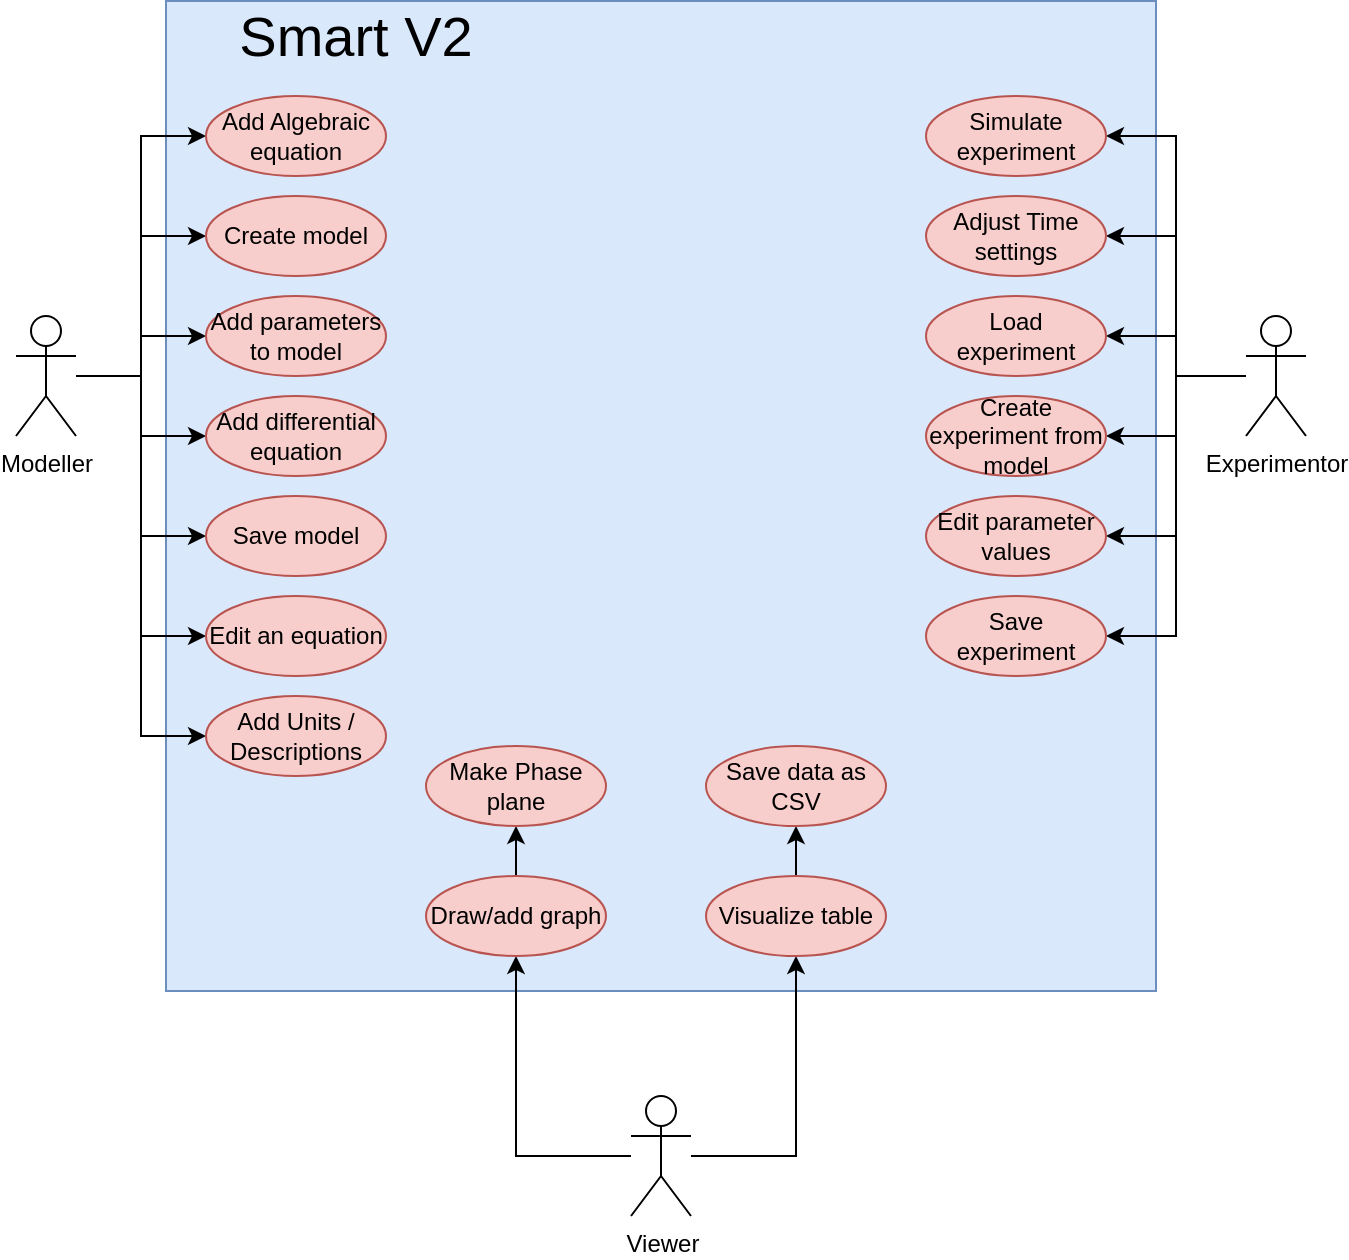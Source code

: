 <mxfile version="10.6.6" type="device"><diagram id="l25JHIkCNW2GhHRgmO6U" name="Page-1"><mxGraphModel dx="1158" dy="772" grid="1" gridSize="10" guides="1" tooltips="1" connect="1" arrows="1" fold="1" page="1" pageScale="1" pageWidth="850" pageHeight="1100" math="0" shadow="0"><root><mxCell id="0"/><mxCell id="1" parent="0"/><mxCell id="x-AQJ3GH7QEK3yO7PfLj-8" value="" style="whiteSpace=wrap;html=1;aspect=fixed;fillColor=#dae8fc;strokeColor=#6c8ebf;" parent="1" vertex="1"><mxGeometry x="140" y="62.5" width="495" height="495" as="geometry"/></mxCell><mxCell id="QslcklmamWEf0k0CA6Bx-20" style="edgeStyle=orthogonalEdgeStyle;rounded=0;orthogonalLoop=1;jettySize=auto;html=1;entryX=0;entryY=0.5;entryDx=0;entryDy=0;" parent="1" source="x-AQJ3GH7QEK3yO7PfLj-1" target="HfEdmUbgVCXdHQl6cEvE-1" edge="1"><mxGeometry relative="1" as="geometry"/></mxCell><mxCell id="QslcklmamWEf0k0CA6Bx-21" style="edgeStyle=orthogonalEdgeStyle;rounded=0;orthogonalLoop=1;jettySize=auto;html=1;entryX=0;entryY=0.5;entryDx=0;entryDy=0;" parent="1" source="x-AQJ3GH7QEK3yO7PfLj-1" target="x-AQJ3GH7QEK3yO7PfLj-14" edge="1"><mxGeometry relative="1" as="geometry"/></mxCell><mxCell id="QslcklmamWEf0k0CA6Bx-22" style="edgeStyle=orthogonalEdgeStyle;rounded=0;orthogonalLoop=1;jettySize=auto;html=1;entryX=0;entryY=0.5;entryDx=0;entryDy=0;" parent="1" source="x-AQJ3GH7QEK3yO7PfLj-1" target="x-AQJ3GH7QEK3yO7PfLj-19" edge="1"><mxGeometry relative="1" as="geometry"/></mxCell><mxCell id="QslcklmamWEf0k0CA6Bx-24" style="edgeStyle=orthogonalEdgeStyle;rounded=0;orthogonalLoop=1;jettySize=auto;html=1;entryX=0;entryY=0.5;entryDx=0;entryDy=0;" parent="1" source="x-AQJ3GH7QEK3yO7PfLj-1" target="x-AQJ3GH7QEK3yO7PfLj-20" edge="1"><mxGeometry relative="1" as="geometry"/></mxCell><mxCell id="QslcklmamWEf0k0CA6Bx-25" style="edgeStyle=orthogonalEdgeStyle;rounded=0;orthogonalLoop=1;jettySize=auto;html=1;entryX=0;entryY=0.5;entryDx=0;entryDy=0;" parent="1" source="x-AQJ3GH7QEK3yO7PfLj-1" target="x-AQJ3GH7QEK3yO7PfLj-15" edge="1"><mxGeometry relative="1" as="geometry"/></mxCell><mxCell id="QslcklmamWEf0k0CA6Bx-26" style="edgeStyle=orthogonalEdgeStyle;rounded=0;orthogonalLoop=1;jettySize=auto;html=1;entryX=0;entryY=0.5;entryDx=0;entryDy=0;" parent="1" source="x-AQJ3GH7QEK3yO7PfLj-1" target="HfEdmUbgVCXdHQl6cEvE-8" edge="1"><mxGeometry relative="1" as="geometry"/></mxCell><mxCell id="H_VxYS7hfg6Cu8cKVXJm-2" style="edgeStyle=orthogonalEdgeStyle;rounded=0;orthogonalLoop=1;jettySize=auto;html=1;entryX=0;entryY=0.5;entryDx=0;entryDy=0;" parent="1" source="x-AQJ3GH7QEK3yO7PfLj-1" target="H_VxYS7hfg6Cu8cKVXJm-1" edge="1"><mxGeometry relative="1" as="geometry"/></mxCell><mxCell id="x-AQJ3GH7QEK3yO7PfLj-1" value="Modeller" style="shape=umlActor;verticalLabelPosition=bottom;labelBackgroundColor=#ffffff;verticalAlign=top;html=1;" parent="1" vertex="1"><mxGeometry x="65" y="220" width="30" height="60" as="geometry"/></mxCell><mxCell id="QslcklmamWEf0k0CA6Bx-12" style="edgeStyle=orthogonalEdgeStyle;rounded=0;orthogonalLoop=1;jettySize=auto;html=1;entryX=1;entryY=0.5;entryDx=0;entryDy=0;" parent="1" source="x-AQJ3GH7QEK3yO7PfLj-7" target="HfEdmUbgVCXdHQl6cEvE-9" edge="1"><mxGeometry relative="1" as="geometry"/></mxCell><mxCell id="QslcklmamWEf0k0CA6Bx-13" style="edgeStyle=orthogonalEdgeStyle;rounded=0;orthogonalLoop=1;jettySize=auto;html=1;entryX=1;entryY=0.5;entryDx=0;entryDy=0;" parent="1" source="x-AQJ3GH7QEK3yO7PfLj-7" target="HfEdmUbgVCXdHQl6cEvE-7" edge="1"><mxGeometry relative="1" as="geometry"/></mxCell><mxCell id="QslcklmamWEf0k0CA6Bx-14" style="edgeStyle=orthogonalEdgeStyle;rounded=0;orthogonalLoop=1;jettySize=auto;html=1;entryX=1;entryY=0.5;entryDx=0;entryDy=0;" parent="1" source="x-AQJ3GH7QEK3yO7PfLj-7" target="x-AQJ3GH7QEK3yO7PfLj-16" edge="1"><mxGeometry relative="1" as="geometry"/></mxCell><mxCell id="QslcklmamWEf0k0CA6Bx-15" style="edgeStyle=orthogonalEdgeStyle;rounded=0;orthogonalLoop=1;jettySize=auto;html=1;entryX=1;entryY=0.5;entryDx=0;entryDy=0;" parent="1" source="x-AQJ3GH7QEK3yO7PfLj-7" target="x-AQJ3GH7QEK3yO7PfLj-17" edge="1"><mxGeometry relative="1" as="geometry"/></mxCell><mxCell id="QslcklmamWEf0k0CA6Bx-16" style="edgeStyle=orthogonalEdgeStyle;rounded=0;orthogonalLoop=1;jettySize=auto;html=1;entryX=1;entryY=0.5;entryDx=0;entryDy=0;" parent="1" source="x-AQJ3GH7QEK3yO7PfLj-7" target="x-AQJ3GH7QEK3yO7PfLj-18" edge="1"><mxGeometry relative="1" as="geometry"/></mxCell><mxCell id="QslcklmamWEf0k0CA6Bx-17" style="edgeStyle=orthogonalEdgeStyle;rounded=0;orthogonalLoop=1;jettySize=auto;html=1;entryX=1;entryY=0.5;entryDx=0;entryDy=0;" parent="1" source="x-AQJ3GH7QEK3yO7PfLj-7" target="x-AQJ3GH7QEK3yO7PfLj-25" edge="1"><mxGeometry relative="1" as="geometry"/></mxCell><mxCell id="x-AQJ3GH7QEK3yO7PfLj-7" value="Experimentor" style="shape=umlActor;verticalLabelPosition=bottom;labelBackgroundColor=#ffffff;verticalAlign=top;html=1;" parent="1" vertex="1"><mxGeometry x="680" y="220" width="30" height="60" as="geometry"/></mxCell><mxCell id="QslcklmamWEf0k0CA6Bx-27" style="edgeStyle=orthogonalEdgeStyle;rounded=0;orthogonalLoop=1;jettySize=auto;html=1;entryX=0.5;entryY=1;entryDx=0;entryDy=0;" parent="1" source="x-AQJ3GH7QEK3yO7PfLj-10" target="x-AQJ3GH7QEK3yO7PfLj-26" edge="1"><mxGeometry relative="1" as="geometry"/></mxCell><mxCell id="H_VxYS7hfg6Cu8cKVXJm-6" style="edgeStyle=orthogonalEdgeStyle;rounded=0;orthogonalLoop=1;jettySize=auto;html=1;entryX=0.5;entryY=1;entryDx=0;entryDy=0;" parent="1" source="x-AQJ3GH7QEK3yO7PfLj-10" target="x-AQJ3GH7QEK3yO7PfLj-21" edge="1"><mxGeometry relative="1" as="geometry"/></mxCell><mxCell id="x-AQJ3GH7QEK3yO7PfLj-10" value="Viewer" style="shape=umlActor;verticalLabelPosition=bottom;labelBackgroundColor=#ffffff;verticalAlign=top;html=1;" parent="1" vertex="1"><mxGeometry x="372.5" y="610" width="30" height="60" as="geometry"/></mxCell><mxCell id="x-AQJ3GH7QEK3yO7PfLj-13" value="&lt;font style=&quot;font-size: 28px&quot;&gt;Smart V2&lt;/font&gt;" style="text;html=1;strokeColor=none;fillColor=none;align=center;verticalAlign=middle;whiteSpace=wrap;rounded=0;" parent="1" vertex="1"><mxGeometry x="170" y="70" width="130" height="20" as="geometry"/></mxCell><mxCell id="x-AQJ3GH7QEK3yO7PfLj-14" value="Create model" style="ellipse;whiteSpace=wrap;html=1;fillColor=#f8cecc;strokeColor=#b85450;" parent="1" vertex="1"><mxGeometry x="160" y="160" width="90" height="40" as="geometry"/></mxCell><mxCell id="x-AQJ3GH7QEK3yO7PfLj-15" value="Save model" style="ellipse;whiteSpace=wrap;html=1;fillColor=#f8cecc;strokeColor=#b85450;" parent="1" vertex="1"><mxGeometry x="160" y="310" width="90" height="40" as="geometry"/></mxCell><mxCell id="x-AQJ3GH7QEK3yO7PfLj-16" value="Load experiment" style="ellipse;whiteSpace=wrap;html=1;fillColor=#f8cecc;strokeColor=#b85450;" parent="1" vertex="1"><mxGeometry x="520" y="210" width="90" height="40" as="geometry"/></mxCell><mxCell id="x-AQJ3GH7QEK3yO7PfLj-17" value="Create experiment from model" style="ellipse;whiteSpace=wrap;html=1;fillColor=#f8cecc;strokeColor=#b85450;" parent="1" vertex="1"><mxGeometry x="520" y="260" width="90" height="40" as="geometry"/></mxCell><mxCell id="x-AQJ3GH7QEK3yO7PfLj-18" value="Edit parameter values" style="ellipse;whiteSpace=wrap;html=1;fillColor=#f8cecc;strokeColor=#b85450;" parent="1" vertex="1"><mxGeometry x="520" y="310" width="90" height="40" as="geometry"/></mxCell><mxCell id="x-AQJ3GH7QEK3yO7PfLj-19" value="Add parameters to model" style="ellipse;whiteSpace=wrap;html=1;fillColor=#f8cecc;strokeColor=#b85450;" parent="1" vertex="1"><mxGeometry x="160" y="210" width="90" height="40" as="geometry"/></mxCell><mxCell id="x-AQJ3GH7QEK3yO7PfLj-20" value="Add differential equation" style="ellipse;whiteSpace=wrap;html=1;fillColor=#f8cecc;strokeColor=#b85450;" parent="1" vertex="1"><mxGeometry x="160" y="260" width="90" height="40" as="geometry"/></mxCell><mxCell id="H_VxYS7hfg6Cu8cKVXJm-7" style="edgeStyle=orthogonalEdgeStyle;rounded=0;orthogonalLoop=1;jettySize=auto;html=1;exitX=0.5;exitY=0;exitDx=0;exitDy=0;" parent="1" source="x-AQJ3GH7QEK3yO7PfLj-21" target="HfEdmUbgVCXdHQl6cEvE-6" edge="1"><mxGeometry relative="1" as="geometry"/></mxCell><mxCell id="x-AQJ3GH7QEK3yO7PfLj-21" value="Visualize table" style="ellipse;whiteSpace=wrap;html=1;fillColor=#f8cecc;strokeColor=#b85450;" parent="1" vertex="1"><mxGeometry x="410" y="500" width="90" height="40" as="geometry"/></mxCell><mxCell id="x-AQJ3GH7QEK3yO7PfLj-25" value="Save experiment" style="ellipse;whiteSpace=wrap;html=1;fillColor=#f8cecc;strokeColor=#b85450;" parent="1" vertex="1"><mxGeometry x="520" y="360" width="90" height="40" as="geometry"/></mxCell><mxCell id="H_VxYS7hfg6Cu8cKVXJm-5" style="edgeStyle=orthogonalEdgeStyle;rounded=0;orthogonalLoop=1;jettySize=auto;html=1;exitX=0.5;exitY=0;exitDx=0;exitDy=0;entryX=0.5;entryY=1;entryDx=0;entryDy=0;" parent="1" source="x-AQJ3GH7QEK3yO7PfLj-26" target="HfEdmUbgVCXdHQl6cEvE-2" edge="1"><mxGeometry relative="1" as="geometry"/></mxCell><mxCell id="x-AQJ3GH7QEK3yO7PfLj-26" value="Draw/add graph" style="ellipse;whiteSpace=wrap;html=1;fillColor=#f8cecc;strokeColor=#b85450;" parent="1" vertex="1"><mxGeometry x="270" y="500" width="90" height="40" as="geometry"/></mxCell><mxCell id="HfEdmUbgVCXdHQl6cEvE-1" value="Add Algebraic equation" style="ellipse;whiteSpace=wrap;html=1;fillColor=#f8cecc;strokeColor=#b85450;" parent="1" vertex="1"><mxGeometry x="160" y="110" width="90" height="40" as="geometry"/></mxCell><mxCell id="HfEdmUbgVCXdHQl6cEvE-2" value="Make Phase plane" style="ellipse;whiteSpace=wrap;html=1;fillColor=#f8cecc;strokeColor=#b85450;" parent="1" vertex="1"><mxGeometry x="270" y="435" width="90" height="40" as="geometry"/></mxCell><mxCell id="HfEdmUbgVCXdHQl6cEvE-6" value="Save data as CSV" style="ellipse;whiteSpace=wrap;html=1;fillColor=#f8cecc;strokeColor=#b85450;" parent="1" vertex="1"><mxGeometry x="410" y="435" width="90" height="40" as="geometry"/></mxCell><mxCell id="HfEdmUbgVCXdHQl6cEvE-7" value="Adjust Time settings" style="ellipse;whiteSpace=wrap;html=1;fillColor=#f8cecc;strokeColor=#b85450;" parent="1" vertex="1"><mxGeometry x="520" y="160" width="90" height="40" as="geometry"/></mxCell><mxCell id="HfEdmUbgVCXdHQl6cEvE-8" value="Edit an equation" style="ellipse;whiteSpace=wrap;html=1;fillColor=#f8cecc;strokeColor=#b85450;" parent="1" vertex="1"><mxGeometry x="160" y="360" width="90" height="40" as="geometry"/></mxCell><mxCell id="HfEdmUbgVCXdHQl6cEvE-9" value="Simulate experiment" style="ellipse;whiteSpace=wrap;html=1;fillColor=#f8cecc;strokeColor=#b85450;" parent="1" vertex="1"><mxGeometry x="520" y="110" width="90" height="40" as="geometry"/></mxCell><mxCell id="H_VxYS7hfg6Cu8cKVXJm-1" value="Add Units / Descriptions" style="ellipse;whiteSpace=wrap;html=1;fillColor=#f8cecc;strokeColor=#b85450;" parent="1" vertex="1"><mxGeometry x="160" y="410" width="90" height="40" as="geometry"/></mxCell></root></mxGraphModel></diagram></mxfile>